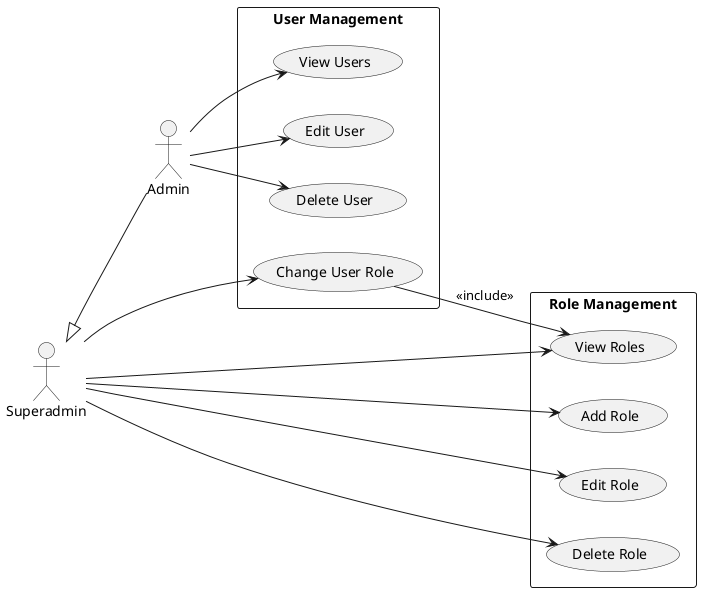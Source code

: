 @startuml User Management Use Case
left to right direction

actor Admin
actor Superadmin

Superadmin <|-- Admin

rectangle "User Management" {
    usecase "View Users" as UC1
    usecase "Edit User" as UC2
    usecase "Delete User" as UC3
    usecase "Change User Role" as UC4
}
    
rectangle "Role Management" {
    usecase "View Roles" as UC5
    usecase "Add Role" as UC6
    usecase "Edit Role" as UC7
    usecase "Delete Role" as UC8
}

Admin --> UC1
Admin --> UC2
Admin --> UC3

Superadmin --> UC4

Superadmin --> UC5
Superadmin --> UC6
Superadmin --> UC7
Superadmin --> UC8

UC4 --> UC5 : <<include>>
@enduml